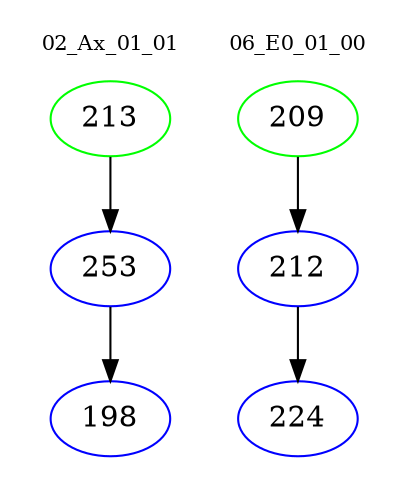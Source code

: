 digraph{
subgraph cluster_0 {
color = white
label = "02_Ax_01_01";
fontsize=10;
T0_213 [label="213", color="green"]
T0_213 -> T0_253 [color="black"]
T0_253 [label="253", color="blue"]
T0_253 -> T0_198 [color="black"]
T0_198 [label="198", color="blue"]
}
subgraph cluster_1 {
color = white
label = "06_E0_01_00";
fontsize=10;
T1_209 [label="209", color="green"]
T1_209 -> T1_212 [color="black"]
T1_212 [label="212", color="blue"]
T1_212 -> T1_224 [color="black"]
T1_224 [label="224", color="blue"]
}
}
